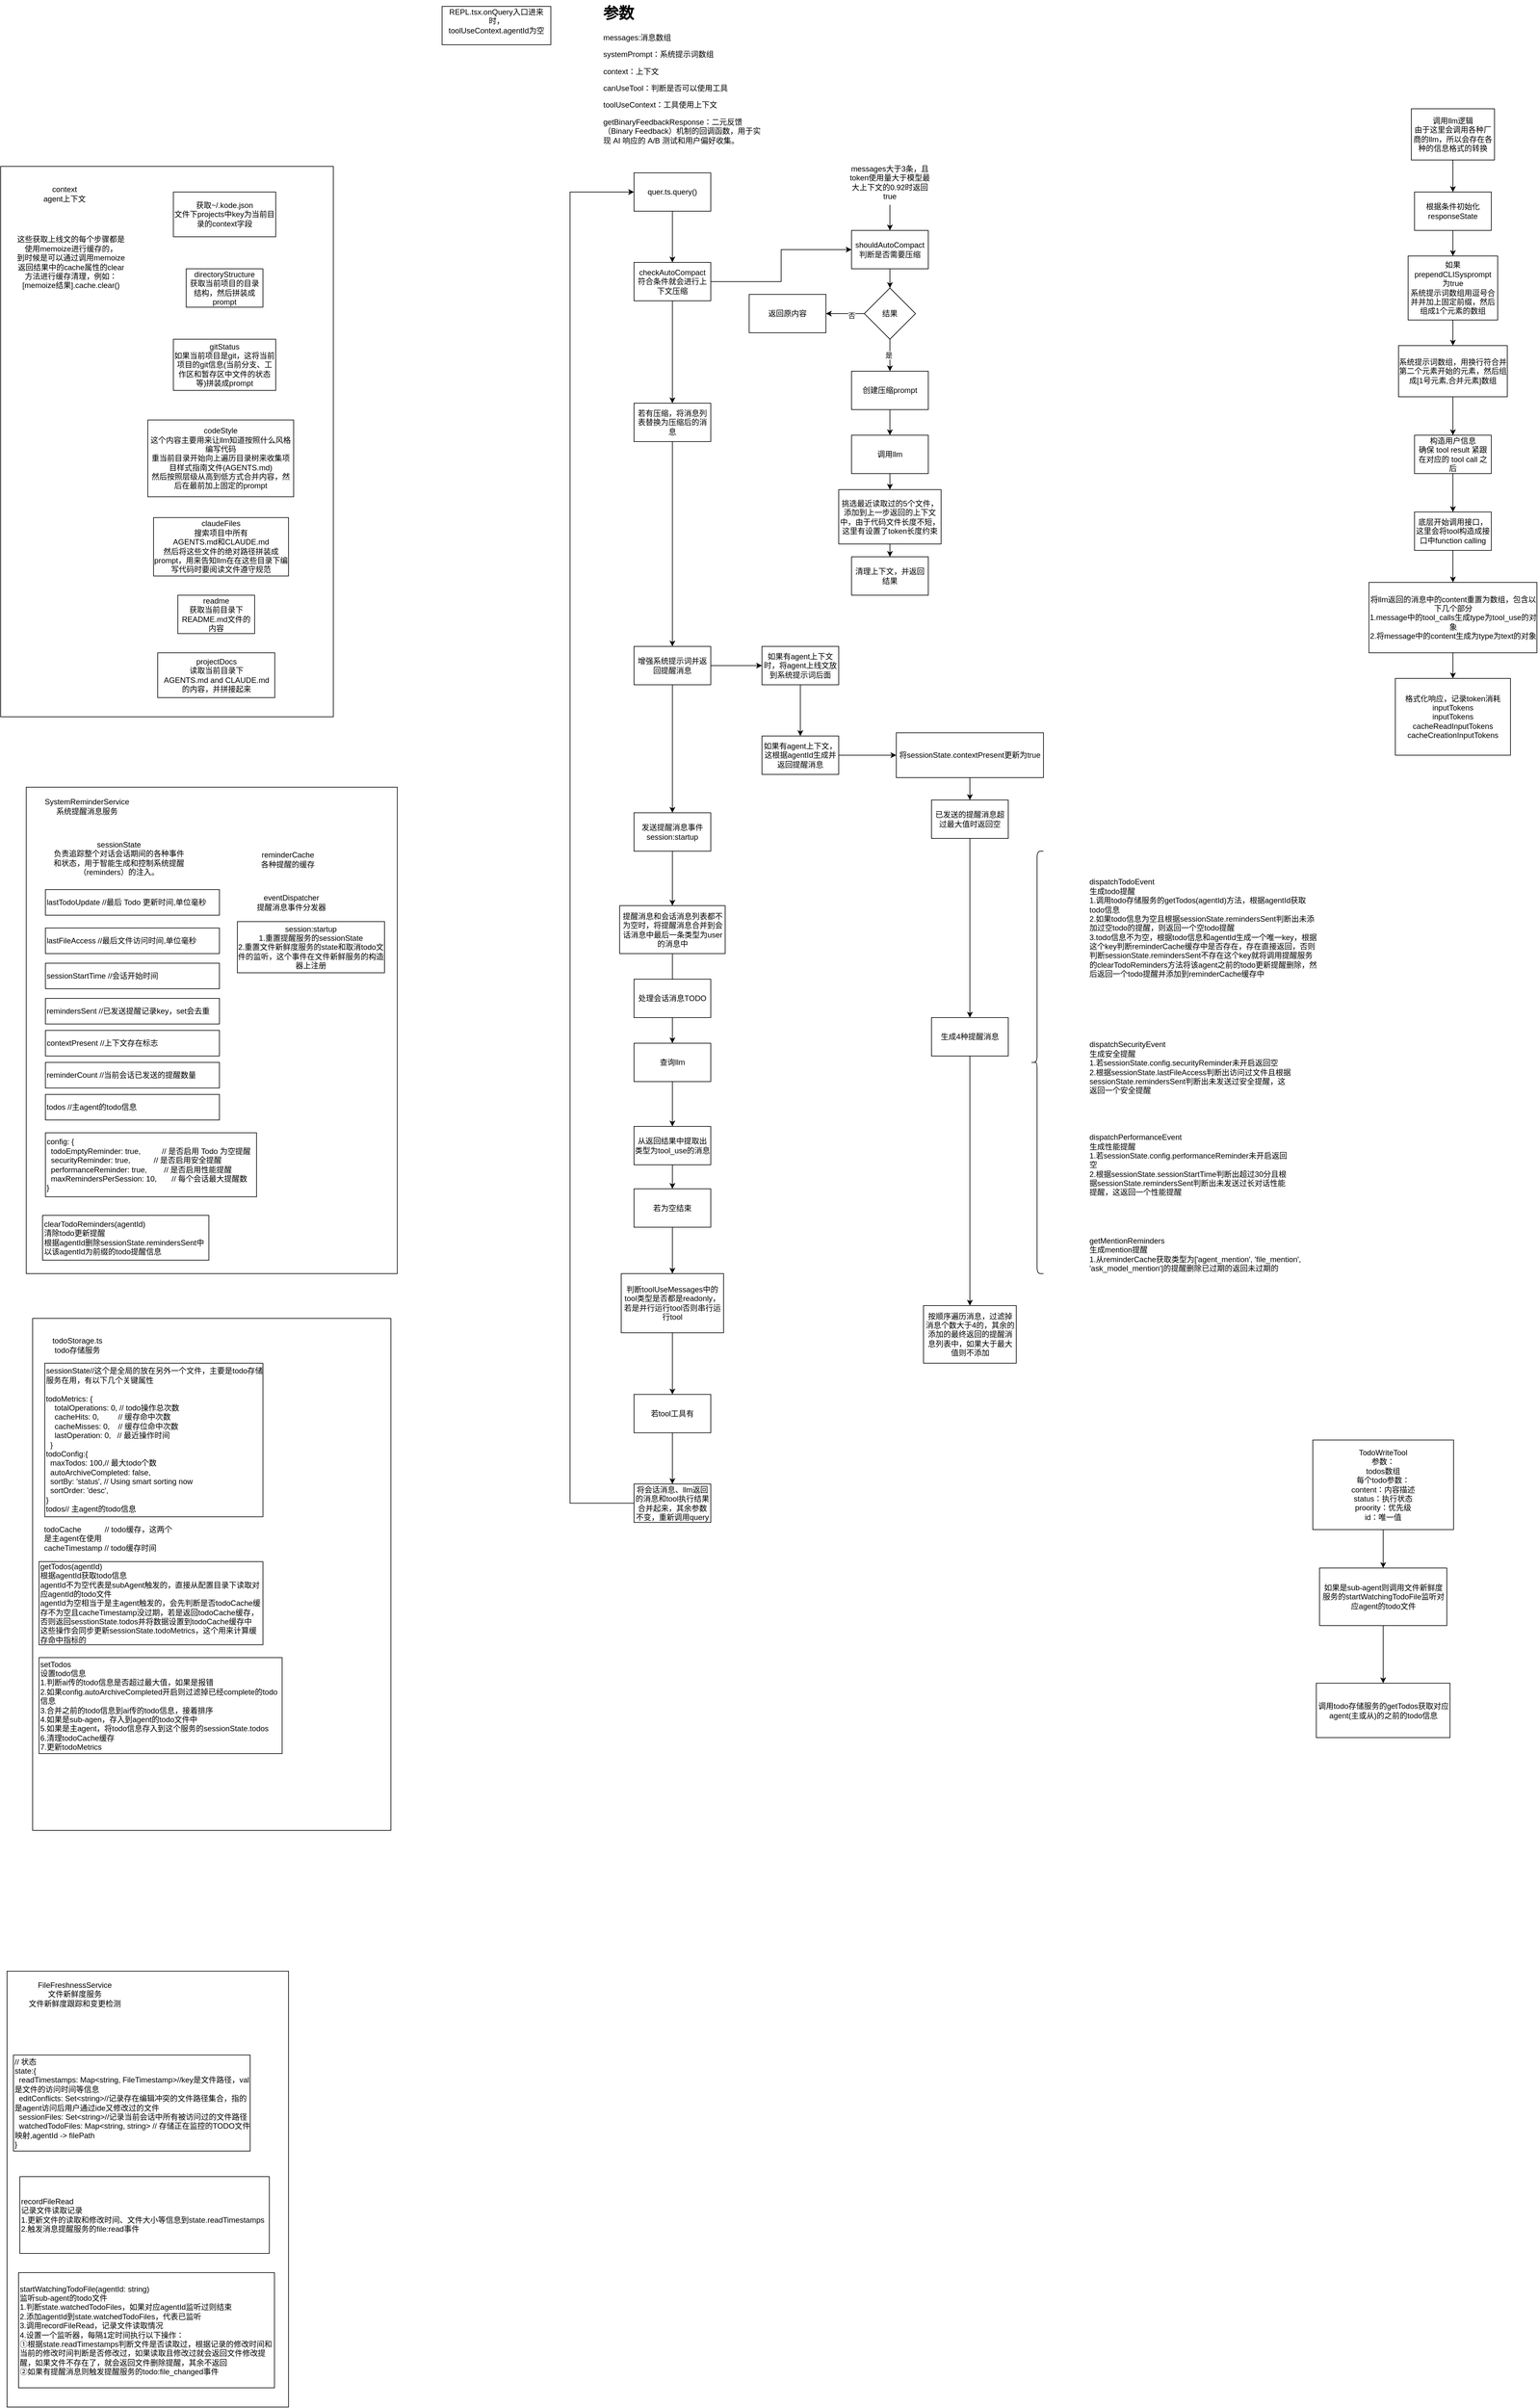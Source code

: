 <mxfile version="28.2.5">
  <diagram name="第 1 页" id="Q0NscItecU1U9k1imM_O">
    <mxGraphModel dx="2053" dy="1830" grid="1" gridSize="10" guides="1" tooltips="1" connect="1" arrows="1" fold="1" page="1" pageScale="1" pageWidth="827" pageHeight="1169" math="0" shadow="0">
      <root>
        <mxCell id="0" />
        <mxCell id="1" parent="0" />
        <mxCell id="Ng6PZ43AAAkMnln1ni1C-49" value="" style="rounded=0;whiteSpace=wrap;html=1;" vertex="1" parent="1">
          <mxGeometry x="-800" y="2900" width="440" height="681" as="geometry" />
        </mxCell>
        <mxCell id="P5QHbWgMxLtJwnUJuL_Y-58" value="" style="rounded=0;whiteSpace=wrap;html=1;" parent="1" vertex="1">
          <mxGeometry x="-770" y="1050" width="580" height="760" as="geometry" />
        </mxCell>
        <mxCell id="P5QHbWgMxLtJwnUJuL_Y-53" value="" style="rounded=0;whiteSpace=wrap;html=1;" parent="1" vertex="1">
          <mxGeometry x="-810" y="80" width="520" height="860" as="geometry" />
        </mxCell>
        <mxCell id="P5QHbWgMxLtJwnUJuL_Y-4" value="" style="edgeStyle=orthogonalEdgeStyle;rounded=0;orthogonalLoop=1;jettySize=auto;html=1;" parent="1" source="P5QHbWgMxLtJwnUJuL_Y-1" target="P5QHbWgMxLtJwnUJuL_Y-3" edge="1">
          <mxGeometry relative="1" as="geometry" />
        </mxCell>
        <mxCell id="P5QHbWgMxLtJwnUJuL_Y-1" value="quer.ts.query()" style="rounded=0;whiteSpace=wrap;html=1;" parent="1" vertex="1">
          <mxGeometry x="180" y="90" width="120" height="60" as="geometry" />
        </mxCell>
        <mxCell id="P5QHbWgMxLtJwnUJuL_Y-6" value="" style="edgeStyle=orthogonalEdgeStyle;rounded=0;orthogonalLoop=1;jettySize=auto;html=1;entryX=0;entryY=0.5;entryDx=0;entryDy=0;" parent="1" source="P5QHbWgMxLtJwnUJuL_Y-3" target="P5QHbWgMxLtJwnUJuL_Y-5" edge="1">
          <mxGeometry relative="1" as="geometry" />
        </mxCell>
        <mxCell id="P5QHbWgMxLtJwnUJuL_Y-24" value="" style="edgeStyle=orthogonalEdgeStyle;rounded=0;orthogonalLoop=1;jettySize=auto;html=1;" parent="1" source="P5QHbWgMxLtJwnUJuL_Y-3" target="P5QHbWgMxLtJwnUJuL_Y-23" edge="1">
          <mxGeometry relative="1" as="geometry" />
        </mxCell>
        <mxCell id="P5QHbWgMxLtJwnUJuL_Y-3" value="checkAutoCompact&lt;div&gt;符合条件就会进行上下文压缩&lt;/div&gt;" style="rounded=0;whiteSpace=wrap;html=1;" parent="1" vertex="1">
          <mxGeometry x="180" y="230" width="120" height="60" as="geometry" />
        </mxCell>
        <mxCell id="P5QHbWgMxLtJwnUJuL_Y-9" value="" style="edgeStyle=orthogonalEdgeStyle;rounded=0;orthogonalLoop=1;jettySize=auto;html=1;" parent="1" source="P5QHbWgMxLtJwnUJuL_Y-5" target="P5QHbWgMxLtJwnUJuL_Y-8" edge="1">
          <mxGeometry relative="1" as="geometry" />
        </mxCell>
        <mxCell id="P5QHbWgMxLtJwnUJuL_Y-5" value="shouldAutoCompact&lt;div&gt;判断是否需要压缩&lt;/div&gt;" style="whiteSpace=wrap;html=1;rounded=0;" parent="1" vertex="1">
          <mxGeometry x="520" y="180" width="120" height="60" as="geometry" />
        </mxCell>
        <mxCell id="P5QHbWgMxLtJwnUJuL_Y-11" value="" style="edgeStyle=orthogonalEdgeStyle;rounded=0;orthogonalLoop=1;jettySize=auto;html=1;" parent="1" source="P5QHbWgMxLtJwnUJuL_Y-8" target="P5QHbWgMxLtJwnUJuL_Y-10" edge="1">
          <mxGeometry relative="1" as="geometry" />
        </mxCell>
        <mxCell id="P5QHbWgMxLtJwnUJuL_Y-13" value="是" style="edgeLabel;html=1;align=center;verticalAlign=middle;resizable=0;points=[];" parent="P5QHbWgMxLtJwnUJuL_Y-11" vertex="1" connectable="0">
          <mxGeometry x="0.009" y="-2" relative="1" as="geometry">
            <mxPoint as="offset" />
          </mxGeometry>
        </mxCell>
        <mxCell id="P5QHbWgMxLtJwnUJuL_Y-15" value="" style="edgeStyle=orthogonalEdgeStyle;rounded=0;orthogonalLoop=1;jettySize=auto;html=1;" parent="1" source="P5QHbWgMxLtJwnUJuL_Y-8" edge="1">
          <mxGeometry relative="1" as="geometry">
            <mxPoint x="480" y="310" as="targetPoint" />
          </mxGeometry>
        </mxCell>
        <mxCell id="P5QHbWgMxLtJwnUJuL_Y-16" value="否" style="edgeLabel;html=1;align=center;verticalAlign=middle;resizable=0;points=[];" parent="P5QHbWgMxLtJwnUJuL_Y-15" vertex="1" connectable="0">
          <mxGeometry x="-0.347" y="3" relative="1" as="geometry">
            <mxPoint as="offset" />
          </mxGeometry>
        </mxCell>
        <mxCell id="P5QHbWgMxLtJwnUJuL_Y-8" value="结果" style="rhombus;whiteSpace=wrap;html=1;rounded=0;" parent="1" vertex="1">
          <mxGeometry x="540" y="270" width="80" height="80" as="geometry" />
        </mxCell>
        <mxCell id="P5QHbWgMxLtJwnUJuL_Y-26" value="" style="edgeStyle=orthogonalEdgeStyle;rounded=0;orthogonalLoop=1;jettySize=auto;html=1;" parent="1" source="P5QHbWgMxLtJwnUJuL_Y-10" target="P5QHbWgMxLtJwnUJuL_Y-25" edge="1">
          <mxGeometry relative="1" as="geometry" />
        </mxCell>
        <mxCell id="P5QHbWgMxLtJwnUJuL_Y-10" value="创建压缩prompt" style="whiteSpace=wrap;html=1;rounded=0;" parent="1" vertex="1">
          <mxGeometry x="520" y="400" width="120" height="60" as="geometry" />
        </mxCell>
        <mxCell id="P5QHbWgMxLtJwnUJuL_Y-19" value="返回原内容" style="rounded=0;whiteSpace=wrap;html=1;" parent="1" vertex="1">
          <mxGeometry x="360" y="280" width="120" height="60" as="geometry" />
        </mxCell>
        <mxCell id="P5QHbWgMxLtJwnUJuL_Y-22" style="edgeStyle=orthogonalEdgeStyle;rounded=0;orthogonalLoop=1;jettySize=auto;html=1;exitX=0.5;exitY=1;exitDx=0;exitDy=0;entryX=0.5;entryY=0;entryDx=0;entryDy=0;" parent="1" source="P5QHbWgMxLtJwnUJuL_Y-21" target="P5QHbWgMxLtJwnUJuL_Y-5" edge="1">
          <mxGeometry relative="1" as="geometry" />
        </mxCell>
        <mxCell id="P5QHbWgMxLtJwnUJuL_Y-21" value="messages大于3条，且token使用量大于模型最大上下文的0.92时返回true" style="text;html=1;align=center;verticalAlign=middle;whiteSpace=wrap;rounded=0;" parent="1" vertex="1">
          <mxGeometry x="515" y="70" width="130" height="70" as="geometry" />
        </mxCell>
        <mxCell id="Ng6PZ43AAAkMnln1ni1C-2" value="" style="edgeStyle=orthogonalEdgeStyle;rounded=0;orthogonalLoop=1;jettySize=auto;html=1;" edge="1" parent="1" source="P5QHbWgMxLtJwnUJuL_Y-23" target="Ng6PZ43AAAkMnln1ni1C-1">
          <mxGeometry relative="1" as="geometry" />
        </mxCell>
        <mxCell id="P5QHbWgMxLtJwnUJuL_Y-23" value="若有压缩，将消息列表替换为压缩后的消息" style="whiteSpace=wrap;html=1;rounded=0;" parent="1" vertex="1">
          <mxGeometry x="180" y="450" width="120" height="60" as="geometry" />
        </mxCell>
        <mxCell id="P5QHbWgMxLtJwnUJuL_Y-41" value="" style="edgeStyle=orthogonalEdgeStyle;rounded=0;orthogonalLoop=1;jettySize=auto;html=1;" parent="1" source="P5QHbWgMxLtJwnUJuL_Y-25" target="P5QHbWgMxLtJwnUJuL_Y-40" edge="1">
          <mxGeometry relative="1" as="geometry" />
        </mxCell>
        <mxCell id="P5QHbWgMxLtJwnUJuL_Y-25" value="调用llm" style="whiteSpace=wrap;html=1;rounded=0;" parent="1" vertex="1">
          <mxGeometry x="520" y="500" width="120" height="60" as="geometry" />
        </mxCell>
        <mxCell id="P5QHbWgMxLtJwnUJuL_Y-29" value="" style="edgeStyle=orthogonalEdgeStyle;rounded=0;orthogonalLoop=1;jettySize=auto;html=1;" parent="1" source="P5QHbWgMxLtJwnUJuL_Y-27" target="P5QHbWgMxLtJwnUJuL_Y-28" edge="1">
          <mxGeometry relative="1" as="geometry" />
        </mxCell>
        <mxCell id="P5QHbWgMxLtJwnUJuL_Y-27" value="调用llm逻辑&lt;div&gt;由于这里会调用各种厂商的llm，所以会存在各种的信息格式的转换&lt;/div&gt;" style="rounded=0;whiteSpace=wrap;html=1;" parent="1" vertex="1">
          <mxGeometry x="1395" y="-10" width="130" height="80" as="geometry" />
        </mxCell>
        <mxCell id="P5QHbWgMxLtJwnUJuL_Y-31" value="" style="edgeStyle=orthogonalEdgeStyle;rounded=0;orthogonalLoop=1;jettySize=auto;html=1;" parent="1" source="P5QHbWgMxLtJwnUJuL_Y-28" target="P5QHbWgMxLtJwnUJuL_Y-30" edge="1">
          <mxGeometry relative="1" as="geometry" />
        </mxCell>
        <mxCell id="P5QHbWgMxLtJwnUJuL_Y-28" value="根据条件初始化&lt;div&gt;responseState&lt;/div&gt;" style="whiteSpace=wrap;html=1;rounded=0;" parent="1" vertex="1">
          <mxGeometry x="1400" y="120" width="120" height="60" as="geometry" />
        </mxCell>
        <mxCell id="P5QHbWgMxLtJwnUJuL_Y-33" value="" style="edgeStyle=orthogonalEdgeStyle;rounded=0;orthogonalLoop=1;jettySize=auto;html=1;" parent="1" source="P5QHbWgMxLtJwnUJuL_Y-30" target="P5QHbWgMxLtJwnUJuL_Y-32" edge="1">
          <mxGeometry relative="1" as="geometry" />
        </mxCell>
        <mxCell id="P5QHbWgMxLtJwnUJuL_Y-30" value="如果prependCLISysprompt&lt;div&gt;为true&lt;/div&gt;&lt;div&gt;系统提示词数组用逗号合并并加上固定前缀，然后组成1个元素的数组&lt;/div&gt;" style="whiteSpace=wrap;html=1;rounded=0;" parent="1" vertex="1">
          <mxGeometry x="1390" y="220" width="140" height="100" as="geometry" />
        </mxCell>
        <mxCell id="P5QHbWgMxLtJwnUJuL_Y-35" value="" style="edgeStyle=orthogonalEdgeStyle;rounded=0;orthogonalLoop=1;jettySize=auto;html=1;" parent="1" source="P5QHbWgMxLtJwnUJuL_Y-32" target="P5QHbWgMxLtJwnUJuL_Y-34" edge="1">
          <mxGeometry relative="1" as="geometry" />
        </mxCell>
        <mxCell id="P5QHbWgMxLtJwnUJuL_Y-32" value="系统提示词数组，用换行符合并第二个元素开始的元素，然后组成[1号元素,合并元素]数组" style="whiteSpace=wrap;html=1;rounded=0;" parent="1" vertex="1">
          <mxGeometry x="1375" y="360" width="170" height="80" as="geometry" />
        </mxCell>
        <mxCell id="P5QHbWgMxLtJwnUJuL_Y-37" value="" style="edgeStyle=orthogonalEdgeStyle;rounded=0;orthogonalLoop=1;jettySize=auto;html=1;" parent="1" source="P5QHbWgMxLtJwnUJuL_Y-34" target="P5QHbWgMxLtJwnUJuL_Y-36" edge="1">
          <mxGeometry relative="1" as="geometry" />
        </mxCell>
        <mxCell id="P5QHbWgMxLtJwnUJuL_Y-34" value="构造用户信息&lt;div&gt;确保 tool result 紧跟在对应的 tool call 之后&lt;/div&gt;" style="whiteSpace=wrap;html=1;rounded=0;" parent="1" vertex="1">
          <mxGeometry x="1400" y="500" width="120" height="60" as="geometry" />
        </mxCell>
        <mxCell id="P5QHbWgMxLtJwnUJuL_Y-39" value="" style="edgeStyle=orthogonalEdgeStyle;rounded=0;orthogonalLoop=1;jettySize=auto;html=1;" parent="1" source="Ng6PZ43AAAkMnln1ni1C-44" target="P5QHbWgMxLtJwnUJuL_Y-38" edge="1">
          <mxGeometry relative="1" as="geometry" />
        </mxCell>
        <mxCell id="P5QHbWgMxLtJwnUJuL_Y-36" value="底层开始调用接口，这里会将tool构造成接口中function calling" style="whiteSpace=wrap;html=1;rounded=0;" parent="1" vertex="1">
          <mxGeometry x="1400" y="620" width="120" height="60" as="geometry" />
        </mxCell>
        <mxCell id="P5QHbWgMxLtJwnUJuL_Y-38" value="格式化响应，记录token消耗&lt;div&gt;inputTokens&lt;/div&gt;&lt;div&gt;inputTokens&lt;/div&gt;&lt;div&gt;cacheReadInputTokens&lt;/div&gt;&lt;div&gt;cacheCreationInputTokens&lt;/div&gt;" style="whiteSpace=wrap;html=1;rounded=0;" parent="1" vertex="1">
          <mxGeometry x="1370" y="880" width="180" height="120" as="geometry" />
        </mxCell>
        <mxCell id="P5QHbWgMxLtJwnUJuL_Y-43" value="" style="edgeStyle=orthogonalEdgeStyle;rounded=0;orthogonalLoop=1;jettySize=auto;html=1;" parent="1" source="P5QHbWgMxLtJwnUJuL_Y-40" target="P5QHbWgMxLtJwnUJuL_Y-42" edge="1">
          <mxGeometry relative="1" as="geometry" />
        </mxCell>
        <mxCell id="P5QHbWgMxLtJwnUJuL_Y-40" value="挑选最近读取过的5个文件，添加到上一步返回的上下文中，由于代码文件长度不短，这里有设置了token长度约束" style="whiteSpace=wrap;html=1;rounded=0;" parent="1" vertex="1">
          <mxGeometry x="500" y="585" width="160" height="85" as="geometry" />
        </mxCell>
        <mxCell id="P5QHbWgMxLtJwnUJuL_Y-42" value="清理上下文，并返回结果" style="whiteSpace=wrap;html=1;rounded=0;" parent="1" vertex="1">
          <mxGeometry x="520" y="690" width="120" height="60" as="geometry" />
        </mxCell>
        <mxCell id="P5QHbWgMxLtJwnUJuL_Y-45" value="codeStyle&lt;br&gt;&lt;div&gt;这个内容主要用来让llm知道按照什么风格编写代码&lt;br&gt;&lt;div&gt;重当前目录开始向上遍历目录树来收集项目样式指南文件(AGENTS.md)&lt;/div&gt;&lt;div&gt;然后按照层级从高到低方式合并内容，然后在最前加上固定的prompt&lt;/div&gt;&lt;/div&gt;" style="rounded=0;whiteSpace=wrap;html=1;" parent="1" vertex="1">
          <mxGeometry x="-580" y="476.25" width="228" height="120" as="geometry" />
        </mxCell>
        <mxCell id="P5QHbWgMxLtJwnUJuL_Y-46" value="获取~/.kode.json&lt;div&gt;文件下projects中key为当前目录的context字段&lt;/div&gt;" style="rounded=0;whiteSpace=wrap;html=1;" parent="1" vertex="1">
          <mxGeometry x="-540" y="120" width="160" height="70" as="geometry" />
        </mxCell>
        <mxCell id="P5QHbWgMxLtJwnUJuL_Y-47" value="&lt;div&gt;directoryStructure&lt;/div&gt;获取当前项目的目录结构，然后拼装成prompt" style="rounded=0;whiteSpace=wrap;html=1;" parent="1" vertex="1">
          <mxGeometry x="-520" y="240" width="120" height="60" as="geometry" />
        </mxCell>
        <mxCell id="P5QHbWgMxLtJwnUJuL_Y-48" value="这些获取上线文的每个步骤都是使用memoize进行缓存的，&lt;div&gt;到时候是可以通过调用memoize返回结果中的cache属性的clear方法进行缓存清理，例如：&lt;/div&gt;&lt;div&gt;[memoize结果].cache.clear()&lt;/div&gt;" style="text;html=1;align=center;verticalAlign=middle;whiteSpace=wrap;rounded=0;" parent="1" vertex="1">
          <mxGeometry x="-790" y="180" width="180" height="100" as="geometry" />
        </mxCell>
        <mxCell id="P5QHbWgMxLtJwnUJuL_Y-49" value="&lt;div&gt;claudeFiles&lt;/div&gt;搜索项目中所有&lt;div&gt;AGENTS.md和CLAUDE.md&lt;/div&gt;&lt;div&gt;然后将这些文件的绝对路径拼装成prompt，用来告知llm在在这些目录下编写代码时要阅读文件遵守规范&lt;/div&gt;" style="rounded=0;whiteSpace=wrap;html=1;" parent="1" vertex="1">
          <mxGeometry x="-571" y="628.75" width="211" height="91.25" as="geometry" />
        </mxCell>
        <mxCell id="P5QHbWgMxLtJwnUJuL_Y-50" value="&lt;div&gt;gitStatus&lt;/div&gt;如果当前项目是git，这将当前项目的git信息(当前分支、工作区和暂存区中文件的状态等)拼装成prompt" style="rounded=0;whiteSpace=wrap;html=1;" parent="1" vertex="1">
          <mxGeometry x="-540" y="350" width="160" height="80" as="geometry" />
        </mxCell>
        <mxCell id="P5QHbWgMxLtJwnUJuL_Y-51" value="&lt;div&gt;readme&lt;/div&gt;获取当前目录下README.md文件的内容" style="rounded=0;whiteSpace=wrap;html=1;" parent="1" vertex="1">
          <mxGeometry x="-533" y="750" width="120" height="60" as="geometry" />
        </mxCell>
        <mxCell id="P5QHbWgMxLtJwnUJuL_Y-52" value="projectDocs&lt;div&gt;读取当前目录下&lt;/div&gt;&lt;div&gt;AGENTS.md and CLAUDE.md&lt;/div&gt;&lt;div&gt;的内容，并拼接起来&lt;/div&gt;" style="rounded=0;whiteSpace=wrap;html=1;" parent="1" vertex="1">
          <mxGeometry x="-564.5" y="840" width="183" height="70" as="geometry" />
        </mxCell>
        <mxCell id="P5QHbWgMxLtJwnUJuL_Y-54" value="context&lt;div&gt;agent上下文&lt;/div&gt;" style="text;html=1;align=center;verticalAlign=middle;whiteSpace=wrap;rounded=0;" parent="1" vertex="1">
          <mxGeometry x="-760" y="105" width="100" height="35" as="geometry" />
        </mxCell>
        <mxCell id="P5QHbWgMxLtJwnUJuL_Y-56" value="&lt;h1 style=&quot;margin-top: 0px;&quot;&gt;参数&lt;/h1&gt;&lt;p&gt;messages:消息数组&lt;/p&gt;&lt;p&gt;systemPrompt：系统提示词数组&lt;/p&gt;&lt;p&gt;context：上下文&lt;/p&gt;&lt;p&gt;canUseTool：判断是否可以使用工具&lt;/p&gt;&lt;p&gt;toolUseContext：工具使用上下文&lt;/p&gt;&lt;p&gt;getBinaryFeedbackResponse：二元反馈（Binary Feedback）机制的回调函数，用于实现 AI 响应的 A/B 测试和用户偏好收集。&lt;/p&gt;" style="text;html=1;whiteSpace=wrap;overflow=hidden;rounded=0;" parent="1" vertex="1">
          <mxGeometry x="130" y="-180" width="250" height="250" as="geometry" />
        </mxCell>
        <mxCell id="P5QHbWgMxLtJwnUJuL_Y-57" value="REPL.tsx.onQuery入口进来时，&lt;div&gt;&lt;span style=&quot;text-align: left;&quot;&gt;toolUseContext.&lt;/span&gt;agentId为空&lt;/div&gt;&lt;div&gt;&lt;br&gt;&lt;/div&gt;" style="rounded=0;whiteSpace=wrap;html=1;" parent="1" vertex="1">
          <mxGeometry x="-120" y="-170" width="170" height="60" as="geometry" />
        </mxCell>
        <mxCell id="P5QHbWgMxLtJwnUJuL_Y-59" value="SystemReminderService&lt;div&gt;系统提醒消息服务&lt;/div&gt;" style="text;html=1;align=center;verticalAlign=middle;whiteSpace=wrap;rounded=0;" parent="1" vertex="1">
          <mxGeometry x="-750" y="1070" width="150" height="20" as="geometry" />
        </mxCell>
        <mxCell id="P5QHbWgMxLtJwnUJuL_Y-60" value="&lt;div&gt;sessionState&lt;/div&gt;负责追踪整个对话会话期间的各种事件和状态，用于智能生成和控制系统提醒（reminders）的注入。" style="text;html=1;align=center;verticalAlign=middle;whiteSpace=wrap;rounded=0;" parent="1" vertex="1">
          <mxGeometry x="-730" y="1130" width="210" height="61" as="geometry" />
        </mxCell>
        <mxCell id="P5QHbWgMxLtJwnUJuL_Y-62" value="lastTodoUpdate //最后 Todo 更新时间,单位毫秒" style="rounded=0;whiteSpace=wrap;html=1;align=left;" parent="1" vertex="1">
          <mxGeometry x="-740" y="1210" width="272" height="40" as="geometry" />
        </mxCell>
        <mxCell id="P5QHbWgMxLtJwnUJuL_Y-63" value="lastFileAccess //最后文件访问时间,单位毫秒" style="rounded=0;whiteSpace=wrap;html=1;align=left;" parent="1" vertex="1">
          <mxGeometry x="-740" y="1270" width="272" height="40" as="geometry" />
        </mxCell>
        <mxCell id="P5QHbWgMxLtJwnUJuL_Y-64" value="sessionStartTime //会话开始时间" style="rounded=0;whiteSpace=wrap;html=1;align=left;" parent="1" vertex="1">
          <mxGeometry x="-740" y="1325" width="272" height="40" as="geometry" />
        </mxCell>
        <mxCell id="P5QHbWgMxLtJwnUJuL_Y-65" value="remindersSent //已发送提醒记录key，set会去重" style="rounded=0;whiteSpace=wrap;html=1;align=left;" parent="1" vertex="1">
          <mxGeometry x="-740" y="1380" width="272" height="40" as="geometry" />
        </mxCell>
        <mxCell id="P5QHbWgMxLtJwnUJuL_Y-66" value="contextPresent //上下文存在标志" style="rounded=0;whiteSpace=wrap;html=1;align=left;" parent="1" vertex="1">
          <mxGeometry x="-740" y="1430" width="272" height="40" as="geometry" />
        </mxCell>
        <mxCell id="P5QHbWgMxLtJwnUJuL_Y-67" value="reminderCount //当前会话已发送的提醒数量" style="rounded=0;whiteSpace=wrap;html=1;align=left;" parent="1" vertex="1">
          <mxGeometry x="-740" y="1480" width="272" height="40" as="geometry" />
        </mxCell>
        <mxCell id="Ng6PZ43AAAkMnln1ni1C-4" value="" style="edgeStyle=orthogonalEdgeStyle;rounded=0;orthogonalLoop=1;jettySize=auto;html=1;" edge="1" parent="1" source="Ng6PZ43AAAkMnln1ni1C-1" target="Ng6PZ43AAAkMnln1ni1C-3">
          <mxGeometry relative="1" as="geometry" />
        </mxCell>
        <mxCell id="Ng6PZ43AAAkMnln1ni1C-25" value="" style="edgeStyle=orthogonalEdgeStyle;rounded=0;orthogonalLoop=1;jettySize=auto;html=1;" edge="1" parent="1" source="Ng6PZ43AAAkMnln1ni1C-1" target="Ng6PZ43AAAkMnln1ni1C-24">
          <mxGeometry relative="1" as="geometry" />
        </mxCell>
        <mxCell id="Ng6PZ43AAAkMnln1ni1C-1" value="增强系统提示词并返回提醒消息" style="whiteSpace=wrap;html=1;rounded=0;" vertex="1" parent="1">
          <mxGeometry x="180" y="830" width="120" height="60" as="geometry" />
        </mxCell>
        <mxCell id="Ng6PZ43AAAkMnln1ni1C-6" value="" style="edgeStyle=orthogonalEdgeStyle;rounded=0;orthogonalLoop=1;jettySize=auto;html=1;" edge="1" parent="1" source="Ng6PZ43AAAkMnln1ni1C-3" target="Ng6PZ43AAAkMnln1ni1C-5">
          <mxGeometry relative="1" as="geometry" />
        </mxCell>
        <mxCell id="Ng6PZ43AAAkMnln1ni1C-3" value="如果有agent上下文时，将agent上线文放到系统提示词后面" style="whiteSpace=wrap;html=1;rounded=0;" vertex="1" parent="1">
          <mxGeometry x="380" y="830" width="120" height="60" as="geometry" />
        </mxCell>
        <mxCell id="Ng6PZ43AAAkMnln1ni1C-8" value="" style="edgeStyle=orthogonalEdgeStyle;rounded=0;orthogonalLoop=1;jettySize=auto;html=1;" edge="1" parent="1" source="Ng6PZ43AAAkMnln1ni1C-5" target="Ng6PZ43AAAkMnln1ni1C-7">
          <mxGeometry relative="1" as="geometry" />
        </mxCell>
        <mxCell id="Ng6PZ43AAAkMnln1ni1C-5" value="如果有agent上下文，这根据agentId生成并返回提醒消息" style="whiteSpace=wrap;html=1;rounded=0;" vertex="1" parent="1">
          <mxGeometry x="380" y="970" width="120" height="60" as="geometry" />
        </mxCell>
        <mxCell id="Ng6PZ43AAAkMnln1ni1C-10" value="" style="edgeStyle=orthogonalEdgeStyle;rounded=0;orthogonalLoop=1;jettySize=auto;html=1;" edge="1" parent="1" source="Ng6PZ43AAAkMnln1ni1C-7" target="Ng6PZ43AAAkMnln1ni1C-9">
          <mxGeometry relative="1" as="geometry" />
        </mxCell>
        <mxCell id="Ng6PZ43AAAkMnln1ni1C-7" value="将sessionState.contextPresent更新为true" style="whiteSpace=wrap;html=1;rounded=0;" vertex="1" parent="1">
          <mxGeometry x="590" y="965" width="230" height="70" as="geometry" />
        </mxCell>
        <mxCell id="Ng6PZ43AAAkMnln1ni1C-12" value="" style="edgeStyle=orthogonalEdgeStyle;rounded=0;orthogonalLoop=1;jettySize=auto;html=1;" edge="1" parent="1" source="Ng6PZ43AAAkMnln1ni1C-9" target="Ng6PZ43AAAkMnln1ni1C-11">
          <mxGeometry relative="1" as="geometry" />
        </mxCell>
        <mxCell id="Ng6PZ43AAAkMnln1ni1C-9" value="已发送的提醒消息超过最大值时返回空" style="whiteSpace=wrap;html=1;rounded=0;" vertex="1" parent="1">
          <mxGeometry x="645" y="1070" width="120" height="60" as="geometry" />
        </mxCell>
        <mxCell id="Ng6PZ43AAAkMnln1ni1C-14" value="" style="edgeStyle=orthogonalEdgeStyle;rounded=0;orthogonalLoop=1;jettySize=auto;html=1;" edge="1" parent="1" source="Ng6PZ43AAAkMnln1ni1C-11" target="Ng6PZ43AAAkMnln1ni1C-13">
          <mxGeometry relative="1" as="geometry" />
        </mxCell>
        <mxCell id="Ng6PZ43AAAkMnln1ni1C-11" value="生成4种提醒消息" style="whiteSpace=wrap;html=1;rounded=0;" vertex="1" parent="1">
          <mxGeometry x="645" y="1410" width="120" height="60" as="geometry" />
        </mxCell>
        <mxCell id="Ng6PZ43AAAkMnln1ni1C-13" value="按顺序遍历消息，过滤掉消息个数大于4的，其余的添加的最终返回的提醒消息列表中，如果大于最大值则不添加" style="whiteSpace=wrap;html=1;rounded=0;" vertex="1" parent="1">
          <mxGeometry x="632.5" y="1860" width="145" height="90" as="geometry" />
        </mxCell>
        <mxCell id="Ng6PZ43AAAkMnln1ni1C-16" value="dispatchTodoEvent&lt;div&gt;生成todo提醒&lt;/div&gt;&lt;div&gt;1.调用todo存储服务的getTodos(agentId)方法，根据agentId获取todo信息&lt;/div&gt;&lt;div&gt;2.如果todo信息为空且根据sessionState.remindersSent判断出未添加过空todo的提醒，则返回一个空todo提醒&lt;/div&gt;&lt;div&gt;3.todo信息不为空，根据todo信息和agentId生成一个唯一key，根据这个key判断reminderCache缓存中是否存在，存在直接返回，否则判断sessionState.remindersSent不存在这个key就将调用提醒服务的clearTodoReminders方法将该agent之前的todo更新提醒删除，然后返回一个todo提醒并添加到reminderCache缓存中&lt;/div&gt;" style="text;html=1;align=left;verticalAlign=middle;whiteSpace=wrap;rounded=0;" vertex="1" parent="1">
          <mxGeometry x="890" y="1140" width="360" height="260" as="geometry" />
        </mxCell>
        <mxCell id="Ng6PZ43AAAkMnln1ni1C-17" value="todos //主agent的todo信息" style="rounded=0;whiteSpace=wrap;html=1;align=left;" vertex="1" parent="1">
          <mxGeometry x="-740" y="1530" width="272" height="40" as="geometry" />
        </mxCell>
        <mxCell id="Ng6PZ43AAAkMnln1ni1C-19" value="reminderCache&lt;div&gt;各种提醒的缓存&lt;/div&gt;" style="text;html=1;align=center;verticalAlign=middle;whiteSpace=wrap;rounded=0;" vertex="1" parent="1">
          <mxGeometry x="-412" y="1146" width="102" height="34" as="geometry" />
        </mxCell>
        <mxCell id="Ng6PZ43AAAkMnln1ni1C-20" value="dispatchSecurityEvent&lt;div&gt;生成安全提醒&lt;/div&gt;&lt;div&gt;1.若sessionState.config.securityReminder未开启返回空&lt;/div&gt;&lt;div&gt;2.根据sessionState.lastFileAccess判断出访问过文件且根据sessionState.remindersSent判断出未发送过安全提醒，这返回一个安全提醒&lt;/div&gt;" style="text;html=1;align=left;verticalAlign=middle;whiteSpace=wrap;rounded=0;" vertex="1" parent="1">
          <mxGeometry x="890" y="1435" width="320" height="105" as="geometry" />
        </mxCell>
        <mxCell id="Ng6PZ43AAAkMnln1ni1C-21" value="dispatchPerformanceEvent&lt;div&gt;生成性能提醒&lt;/div&gt;&lt;div&gt;1.若sessionState.config.performanceReminder未开启返回空&lt;/div&gt;&lt;div&gt;2.根据sessionState.sessionStartTime判断出超过30分且根据sessionState.remindersSent判断出未发送过长对话性能提醒，这返回一个性能提醒&lt;/div&gt;" style="text;html=1;align=left;verticalAlign=middle;whiteSpace=wrap;rounded=0;" vertex="1" parent="1">
          <mxGeometry x="890" y="1580" width="320" height="120" as="geometry" />
        </mxCell>
        <mxCell id="Ng6PZ43AAAkMnln1ni1C-22" value="getMentionReminders&lt;div&gt;生成mention提醒&lt;/div&gt;&lt;div&gt;1.从reminderCache获取类型为[&#39;agent_mention&#39;, &#39;file_mention&#39;, &#39;ask_model_mention&#39;]的提醒删除已过期的返回未过期的&lt;/div&gt;" style="text;html=1;align=left;verticalAlign=middle;whiteSpace=wrap;rounded=0;" vertex="1" parent="1">
          <mxGeometry x="890" y="1739" width="350" height="81" as="geometry" />
        </mxCell>
        <mxCell id="Ng6PZ43AAAkMnln1ni1C-23" value="" style="shape=curlyBracket;whiteSpace=wrap;html=1;rounded=1;labelPosition=left;verticalLabelPosition=middle;align=right;verticalAlign=middle;" vertex="1" parent="1">
          <mxGeometry x="800" y="1150" width="20" height="660" as="geometry" />
        </mxCell>
        <mxCell id="Ng6PZ43AAAkMnln1ni1C-29" value="" style="edgeStyle=orthogonalEdgeStyle;rounded=0;orthogonalLoop=1;jettySize=auto;html=1;" edge="1" parent="1" source="Ng6PZ43AAAkMnln1ni1C-24" target="Ng6PZ43AAAkMnln1ni1C-28">
          <mxGeometry relative="1" as="geometry" />
        </mxCell>
        <mxCell id="Ng6PZ43AAAkMnln1ni1C-24" value="发送提醒消息事件&lt;div&gt;session:startup&lt;/div&gt;" style="whiteSpace=wrap;html=1;rounded=0;" vertex="1" parent="1">
          <mxGeometry x="180" y="1090" width="120" height="60" as="geometry" />
        </mxCell>
        <mxCell id="Ng6PZ43AAAkMnln1ni1C-26" value="eventDispatcher&lt;div&gt;提醒消息事件分发器&lt;/div&gt;" style="text;html=1;align=center;verticalAlign=middle;whiteSpace=wrap;rounded=0;" vertex="1" parent="1">
          <mxGeometry x="-412" y="1210" width="113" height="40" as="geometry" />
        </mxCell>
        <mxCell id="Ng6PZ43AAAkMnln1ni1C-27" value="&lt;div&gt;session:startup&lt;/div&gt;1.重置提醒服务的sessionState&lt;div&gt;2.重置文件新鲜度服务的state和取消todo文件的监听，这个事件在文件新鲜服务的构造器上注册&lt;/div&gt;" style="rounded=0;whiteSpace=wrap;html=1;" vertex="1" parent="1">
          <mxGeometry x="-440" y="1260" width="230" height="80" as="geometry" />
        </mxCell>
        <mxCell id="Ng6PZ43AAAkMnln1ni1C-31" value="" style="edgeStyle=orthogonalEdgeStyle;rounded=0;orthogonalLoop=1;jettySize=auto;html=1;" edge="1" parent="1" source="Ng6PZ43AAAkMnln1ni1C-28" target="Ng6PZ43AAAkMnln1ni1C-30">
          <mxGeometry relative="1" as="geometry" />
        </mxCell>
        <mxCell id="Ng6PZ43AAAkMnln1ni1C-28" value="提醒消息和会话消息列表都不为空时，将提醒消息合并到会话消息中最后一条类型为user的消息中" style="whiteSpace=wrap;html=1;rounded=0;" vertex="1" parent="1">
          <mxGeometry x="157.5" y="1235" width="165" height="75" as="geometry" />
        </mxCell>
        <mxCell id="Ng6PZ43AAAkMnln1ni1C-33" value="" style="edgeStyle=orthogonalEdgeStyle;rounded=0;orthogonalLoop=1;jettySize=auto;html=1;" edge="1" parent="1" source="Ng6PZ43AAAkMnln1ni1C-30" target="Ng6PZ43AAAkMnln1ni1C-32">
          <mxGeometry relative="1" as="geometry" />
        </mxCell>
        <mxCell id="Ng6PZ43AAAkMnln1ni1C-30" value="查询llm" style="whiteSpace=wrap;html=1;rounded=0;" vertex="1" parent="1">
          <mxGeometry x="180" y="1450" width="120" height="60" as="geometry" />
        </mxCell>
        <mxCell id="Ng6PZ43AAAkMnln1ni1C-35" value="" style="edgeStyle=orthogonalEdgeStyle;rounded=0;orthogonalLoop=1;jettySize=auto;html=1;" edge="1" parent="1" source="Ng6PZ43AAAkMnln1ni1C-32" target="Ng6PZ43AAAkMnln1ni1C-34">
          <mxGeometry relative="1" as="geometry" />
        </mxCell>
        <mxCell id="Ng6PZ43AAAkMnln1ni1C-32" value="从返回结果中提取出类型为tool_use的消息" style="whiteSpace=wrap;html=1;rounded=0;" vertex="1" parent="1">
          <mxGeometry x="180" y="1580" width="120" height="60" as="geometry" />
        </mxCell>
        <mxCell id="Ng6PZ43AAAkMnln1ni1C-37" value="" style="edgeStyle=orthogonalEdgeStyle;rounded=0;orthogonalLoop=1;jettySize=auto;html=1;" edge="1" parent="1" source="Ng6PZ43AAAkMnln1ni1C-34" target="Ng6PZ43AAAkMnln1ni1C-36">
          <mxGeometry relative="1" as="geometry" />
        </mxCell>
        <mxCell id="Ng6PZ43AAAkMnln1ni1C-34" value="若为空结束" style="whiteSpace=wrap;html=1;rounded=0;" vertex="1" parent="1">
          <mxGeometry x="180" y="1677.5" width="120" height="60" as="geometry" />
        </mxCell>
        <mxCell id="Ng6PZ43AAAkMnln1ni1C-39" value="" style="edgeStyle=orthogonalEdgeStyle;rounded=0;orthogonalLoop=1;jettySize=auto;html=1;" edge="1" parent="1" source="Ng6PZ43AAAkMnln1ni1C-36" target="Ng6PZ43AAAkMnln1ni1C-38">
          <mxGeometry relative="1" as="geometry" />
        </mxCell>
        <mxCell id="Ng6PZ43AAAkMnln1ni1C-36" value="判断toolUseMessages中的tool类型是否都是readonly，若是并行运行tool否则串行运行tool" style="whiteSpace=wrap;html=1;rounded=0;" vertex="1" parent="1">
          <mxGeometry x="160" y="1810" width="160" height="92.5" as="geometry" />
        </mxCell>
        <mxCell id="Ng6PZ43AAAkMnln1ni1C-41" value="" style="edgeStyle=orthogonalEdgeStyle;rounded=0;orthogonalLoop=1;jettySize=auto;html=1;" edge="1" parent="1" source="Ng6PZ43AAAkMnln1ni1C-38" target="Ng6PZ43AAAkMnln1ni1C-40">
          <mxGeometry relative="1" as="geometry" />
        </mxCell>
        <mxCell id="Ng6PZ43AAAkMnln1ni1C-38" value="若tool工具有" style="whiteSpace=wrap;html=1;rounded=0;" vertex="1" parent="1">
          <mxGeometry x="180" y="1998.75" width="120" height="60" as="geometry" />
        </mxCell>
        <mxCell id="Ng6PZ43AAAkMnln1ni1C-42" style="edgeStyle=orthogonalEdgeStyle;rounded=0;orthogonalLoop=1;jettySize=auto;html=1;exitX=0;exitY=0.5;exitDx=0;exitDy=0;entryX=0;entryY=0.5;entryDx=0;entryDy=0;" edge="1" parent="1" source="Ng6PZ43AAAkMnln1ni1C-40" target="P5QHbWgMxLtJwnUJuL_Y-1">
          <mxGeometry relative="1" as="geometry">
            <Array as="points">
              <mxPoint x="80" y="2169" />
              <mxPoint x="80" y="120" />
            </Array>
          </mxGeometry>
        </mxCell>
        <mxCell id="Ng6PZ43AAAkMnln1ni1C-40" value="将会话消息、llm返回的消息和tool执行结果合并起来，其余参数不变，重新调用query" style="whiteSpace=wrap;html=1;rounded=0;" vertex="1" parent="1">
          <mxGeometry x="180" y="2138.75" width="120" height="60" as="geometry" />
        </mxCell>
        <mxCell id="Ng6PZ43AAAkMnln1ni1C-43" value="处理会话消息TODO" style="rounded=0;whiteSpace=wrap;html=1;" vertex="1" parent="1">
          <mxGeometry x="180" y="1350" width="120" height="60" as="geometry" />
        </mxCell>
        <mxCell id="Ng6PZ43AAAkMnln1ni1C-45" value="" style="edgeStyle=orthogonalEdgeStyle;rounded=0;orthogonalLoop=1;jettySize=auto;html=1;" edge="1" parent="1" source="P5QHbWgMxLtJwnUJuL_Y-36" target="Ng6PZ43AAAkMnln1ni1C-44">
          <mxGeometry relative="1" as="geometry">
            <mxPoint x="1460" y="680" as="sourcePoint" />
            <mxPoint x="1460" y="830" as="targetPoint" />
          </mxGeometry>
        </mxCell>
        <mxCell id="Ng6PZ43AAAkMnln1ni1C-44" value="将llm返回的消息中的content重置为数组，包含以下几个部分&lt;div&gt;1.message中的tool_calls生成type为tool_use的对象&lt;/div&gt;&lt;div&gt;2.将message中的content生成为type为text的对象&lt;/div&gt;" style="rounded=0;whiteSpace=wrap;html=1;" vertex="1" parent="1">
          <mxGeometry x="1328.75" y="730" width="262.5" height="110" as="geometry" />
        </mxCell>
        <mxCell id="Ng6PZ43AAAkMnln1ni1C-48" value="" style="edgeStyle=orthogonalEdgeStyle;rounded=0;orthogonalLoop=1;jettySize=auto;html=1;" edge="1" parent="1" source="Ng6PZ43AAAkMnln1ni1C-46" target="Ng6PZ43AAAkMnln1ni1C-47">
          <mxGeometry relative="1" as="geometry" />
        </mxCell>
        <mxCell id="Ng6PZ43AAAkMnln1ni1C-46" value="TodoWriteTool&lt;div&gt;参数：&lt;/div&gt;&lt;div&gt;todos数组&lt;/div&gt;&lt;div&gt;每个todo参数：&lt;/div&gt;&lt;div&gt;content：内容描述&lt;/div&gt;&lt;div&gt;status：执行状态&lt;/div&gt;&lt;div&gt;proority：优先级&lt;/div&gt;&lt;div&gt;id：唯一值&lt;/div&gt;" style="rounded=0;whiteSpace=wrap;html=1;" vertex="1" parent="1">
          <mxGeometry x="1241" y="2070" width="220" height="140" as="geometry" />
        </mxCell>
        <mxCell id="Ng6PZ43AAAkMnln1ni1C-63" value="" style="edgeStyle=orthogonalEdgeStyle;rounded=0;orthogonalLoop=1;jettySize=auto;html=1;" edge="1" parent="1" source="Ng6PZ43AAAkMnln1ni1C-47" target="Ng6PZ43AAAkMnln1ni1C-62">
          <mxGeometry relative="1" as="geometry" />
        </mxCell>
        <mxCell id="Ng6PZ43AAAkMnln1ni1C-47" value="如果是sub-agent则调用文件新鲜度服务的startWatchingTodoFile监听对应agent的todo文件" style="whiteSpace=wrap;html=1;rounded=0;" vertex="1" parent="1">
          <mxGeometry x="1251.5" y="2270" width="199" height="90" as="geometry" />
        </mxCell>
        <mxCell id="Ng6PZ43AAAkMnln1ni1C-50" value="FileFreshnessService&lt;div&gt;文件新鲜度服务&lt;br&gt;&lt;div&gt;文件新鲜度跟踪和变更检测&lt;/div&gt;&lt;/div&gt;" style="text;html=1;align=center;verticalAlign=middle;whiteSpace=wrap;rounded=0;" vertex="1" parent="1">
          <mxGeometry x="-794.5" y="2911" width="200" height="50" as="geometry" />
        </mxCell>
        <mxCell id="Ng6PZ43AAAkMnln1ni1C-53" value="&lt;div&gt;// 状态&lt;/div&gt;state:&lt;span style=&quot;background-color: transparent;&quot;&gt;{&lt;/span&gt;&lt;div&gt;&amp;nbsp; readTimestamps: Map&amp;lt;string, FileTimestamp&amp;gt;//key是文件路径，val是文件的访问时间等信息&lt;/div&gt;&lt;div&gt;&amp;nbsp; editConflicts: Set&amp;lt;string&amp;gt;//记录存在编辑冲突的文件路径集合，指的是agent访问后用户通过ide又修改过的文件&lt;/div&gt;&lt;div&gt;&amp;nbsp; sessionFiles: Set&amp;lt;string&amp;gt;//记录当前会话中所有被访问过的文件路径&lt;/div&gt;&lt;div&gt;&amp;nbsp; watchedTodoFiles: Map&amp;lt;string, string&amp;gt; // 存储正在监控的TODO文件映射,agentId -&amp;gt; filePath&lt;/div&gt;&lt;div&gt;}&lt;/div&gt;" style="rounded=0;whiteSpace=wrap;html=1;align=left;" vertex="1" parent="1">
          <mxGeometry x="-790" y="3031" width="370" height="150" as="geometry" />
        </mxCell>
        <mxCell id="Ng6PZ43AAAkMnln1ni1C-54" value="recordFileRead&lt;div&gt;记录文件读取记录&lt;/div&gt;&lt;div&gt;1.更新文件的读取和修改时间、文件大小等信息到state.readTimestamps&lt;/div&gt;&lt;div&gt;2.触发消息提醒服务的file:read事件&lt;/div&gt;" style="rounded=0;whiteSpace=wrap;html=1;align=left;" vertex="1" parent="1">
          <mxGeometry x="-780" y="3221" width="390" height="120" as="geometry" />
        </mxCell>
        <mxCell id="Ng6PZ43AAAkMnln1ni1C-55" value="startWatchingTodoFile(agentId: string)&lt;div&gt;监听sub-agent的todo文件&lt;/div&gt;&lt;div&gt;1.判断state.watchedTodoFiles，如果对应agentId监听过则结束&lt;/div&gt;&lt;div&gt;2.添加agentId到state.watchedTodoFiles，代表已监听&lt;/div&gt;&lt;div&gt;3.调用&lt;span style=&quot;background-color: transparent; color: light-dark(rgb(0, 0, 0), rgb(255, 255, 255));&quot;&gt;recordFileRead，记录文件读取情况&lt;/span&gt;&lt;/div&gt;&lt;div&gt;&lt;span style=&quot;background-color: transparent; color: light-dark(rgb(0, 0, 0), rgb(255, 255, 255));&quot;&gt;4.设置一个监听器，每隔1定时间执行以下操作：&lt;br&gt;①根据&lt;/span&gt;&lt;span style=&quot;background-color: transparent;&quot;&gt;state.readTimestamps判断文件是否读取过，根据记录的修改时间和当前的修改时间判断是否修改过，如果读取且修改过就会返回文件修改提醒，如果文件不存在了，就会返回文件删除提醒，其余不返回&lt;/span&gt;&lt;/div&gt;&lt;div&gt;&lt;span style=&quot;background-color: transparent;&quot;&gt;②如果有提醒消息则触发提醒服务的&lt;/span&gt;&lt;span style=&quot;background-color: transparent;&quot;&gt;todo:file_changed事件&lt;/span&gt;&lt;/div&gt;" style="rounded=0;whiteSpace=wrap;html=1;align=left;" vertex="1" parent="1">
          <mxGeometry x="-782" y="3371" width="400" height="180" as="geometry" />
        </mxCell>
        <mxCell id="Ng6PZ43AAAkMnln1ni1C-56" value="" style="rounded=0;whiteSpace=wrap;html=1;" vertex="1" parent="1">
          <mxGeometry x="-760" y="1880" width="560" height="800" as="geometry" />
        </mxCell>
        <mxCell id="Ng6PZ43AAAkMnln1ni1C-57" value="todoStorage.ts&lt;div&gt;todo存储服务&lt;/div&gt;" style="text;html=1;align=center;verticalAlign=middle;whiteSpace=wrap;rounded=0;" vertex="1" parent="1">
          <mxGeometry x="-750" y="1903" width="120" height="37" as="geometry" />
        </mxCell>
        <mxCell id="Ng6PZ43AAAkMnln1ni1C-58" value="sessionState//这个是全局的放在另外一个文件，主要是todo存储服务在用，有以下几个关键属性&lt;div&gt;&lt;br&gt;&lt;/div&gt;&lt;div&gt;todoMetrics:&amp;nbsp;&lt;span style=&quot;background-color: transparent;&quot;&gt;{&lt;/span&gt;&lt;div&gt;&amp;nbsp; &amp;nbsp; totalOperations: 0, // todo操作总次数&lt;/div&gt;&lt;div&gt;&amp;nbsp; &amp;nbsp; cacheHits: 0,&amp;nbsp; &amp;nbsp; &amp;nbsp; &amp;nbsp; &amp;nbsp;// 缓存命中次数&lt;/div&gt;&lt;div&gt;&amp;nbsp; &amp;nbsp; cacheMisses: 0,&amp;nbsp; &amp;nbsp; // 缓存位命中次数&lt;/div&gt;&lt;div&gt;&amp;nbsp; &amp;nbsp; lastOperation: 0,&amp;nbsp; &amp;nbsp;// 最近操作时间&lt;/div&gt;&lt;div&gt;&amp;nbsp; }&lt;/div&gt;&lt;/div&gt;&lt;div&gt;todoConfig:&lt;span style=&quot;background-color: transparent;&quot;&gt;{&lt;/span&gt;&lt;/div&gt;&lt;div&gt;&amp;nbsp; maxTodos: 100,// 最大todo个数&lt;/div&gt;&lt;div&gt;&amp;nbsp; autoArchiveCompleted: false,&lt;/div&gt;&lt;div&gt;&amp;nbsp; sortBy: &#39;status&#39;, // Using smart sorting now&lt;/div&gt;&lt;div&gt;&amp;nbsp; sortOrder: &#39;desc&#39;,&lt;/div&gt;&lt;div&gt;}&lt;/div&gt;&lt;div&gt;todos// 主agent的todo信息&lt;/div&gt;" style="rounded=0;whiteSpace=wrap;html=1;align=left;" vertex="1" parent="1">
          <mxGeometry x="-741" y="1950" width="341" height="240" as="geometry" />
        </mxCell>
        <mxCell id="Ng6PZ43AAAkMnln1ni1C-59" value="todoCache&amp;nbsp; &amp;nbsp; &amp;nbsp; &amp;nbsp; &amp;nbsp; &amp;nbsp;// todo缓存，这两个是主agent在使用&lt;div&gt;cacheTimestamp // todo缓存时间&lt;/div&gt;" style="text;html=1;align=left;verticalAlign=middle;whiteSpace=wrap;rounded=0;" vertex="1" parent="1">
          <mxGeometry x="-744.5" y="2198.75" width="204.5" height="50" as="geometry" />
        </mxCell>
        <mxCell id="Ng6PZ43AAAkMnln1ni1C-60" value="getTodos(agentId)&lt;div&gt;&lt;div&gt;根据agentId获取todo信息&lt;/div&gt;&lt;div&gt;agentId不为空代表是subAgent触发的，直接从配置目录下读取对应agentId的todo文件&lt;/div&gt;&lt;div&gt;agentId为空相当于是主agent触发的，会先判断是否todoCache缓存不为空且cacheTimestamp没过期，若是返回todoCache缓存，否则返回sesstionState.todos并将数据设置到todoCache缓存中&lt;/div&gt;&lt;/div&gt;&lt;div&gt;这些操作会同步更新sessionState.todoMetrics，这个用来计算缓存命中指标的&lt;/div&gt;" style="rounded=0;whiteSpace=wrap;html=1;align=left;" vertex="1" parent="1">
          <mxGeometry x="-750" y="2260" width="350" height="130" as="geometry" />
        </mxCell>
        <mxCell id="Ng6PZ43AAAkMnln1ni1C-61" value="clearTodoReminders(agentId)&lt;div&gt;清除todo更新提醒&lt;/div&gt;&lt;div&gt;根据agentId删除sessionState.remindersSent中以该agentId为前缀的todo提醒信息&lt;/div&gt;" style="rounded=0;whiteSpace=wrap;html=1;align=left;" vertex="1" parent="1">
          <mxGeometry x="-744.5" y="1719" width="260" height="70" as="geometry" />
        </mxCell>
        <mxCell id="Ng6PZ43AAAkMnln1ni1C-62" value="调用todo存储服务的getTodos获取对应agent(主或从)的之前的todo信息" style="whiteSpace=wrap;html=1;rounded=0;" vertex="1" parent="1">
          <mxGeometry x="1246.5" y="2450" width="209" height="85" as="geometry" />
        </mxCell>
        <mxCell id="Ng6PZ43AAAkMnln1ni1C-64" value="&lt;div&gt;config: {&lt;/div&gt;&lt;div&gt;&amp;nbsp; todoEmptyReminder: true,&amp;nbsp; &amp;nbsp; &amp;nbsp; &amp;nbsp; &amp;nbsp; // 是否启用 Todo 为空提醒&lt;/div&gt;&lt;div&gt;&amp;nbsp; securityReminder: true,&amp;nbsp; &amp;nbsp; &amp;nbsp; &amp;nbsp; &amp;nbsp; &amp;nbsp;// 是否启用安全提醒&lt;/div&gt;&lt;div style=&quot;&quot;&gt;&amp;nbsp; performanceReminder: true,&amp;nbsp; &amp;nbsp; &amp;nbsp; &amp;nbsp; // 是否启用性能提醒&lt;/div&gt;&lt;div&gt;&amp;nbsp; maxRemindersPerSession: 10,&amp;nbsp; &amp;nbsp; &amp;nbsp; &amp;nbsp;// 每个会话最大提醒数&lt;/div&gt;&lt;div style=&quot;&quot;&gt;}&lt;/div&gt;" style="rounded=0;whiteSpace=wrap;html=1;align=left;" vertex="1" parent="1">
          <mxGeometry x="-740" y="1590" width="330" height="100" as="geometry" />
        </mxCell>
        <mxCell id="Ng6PZ43AAAkMnln1ni1C-65" value="setTodos&lt;div&gt;设置todo信息&lt;/div&gt;&lt;div&gt;1.&lt;span style=&quot;background-color: transparent; color: light-dark(rgb(0, 0, 0), rgb(255, 255, 255));&quot;&gt;判断ai传的todo信息是否超过最大值，如果是报错&lt;/span&gt;&lt;/div&gt;&lt;div&gt;&lt;span style=&quot;background-color: transparent; color: light-dark(rgb(0, 0, 0), rgb(255, 255, 255));&quot;&gt;2.如果&lt;/span&gt;&lt;span style=&quot;background-color: transparent;&quot;&gt;config.autoArchiveCompleted开启则过滤掉已经complete的todo信息&lt;/span&gt;&lt;/div&gt;&lt;div&gt;3.&lt;span style=&quot;background-color: transparent; color: light-dark(rgb(0, 0, 0), rgb(255, 255, 255));&quot;&gt;合并之前的todo信息到ai传的todo信息，接着排序&lt;/span&gt;&lt;/div&gt;&lt;div&gt;&lt;span style=&quot;background-color: transparent; color: light-dark(rgb(0, 0, 0), rgb(255, 255, 255));&quot;&gt;4.&lt;/span&gt;&lt;span style=&quot;background-color: transparent; color: light-dark(rgb(0, 0, 0), rgb(255, 255, 255));&quot;&gt;如果是sub-agen，存入到agent的todo文件中&lt;/span&gt;&lt;/div&gt;&lt;div&gt;5.如果是主agent，将todo信息存入到这个服务的sessionState.todos&lt;/div&gt;&lt;div&gt;6.清理todoCache缓存&lt;/div&gt;&lt;div&gt;7.更新todoMetrics&lt;/div&gt;" style="rounded=0;whiteSpace=wrap;html=1;align=left;" vertex="1" parent="1">
          <mxGeometry x="-750" y="2410" width="380" height="150" as="geometry" />
        </mxCell>
      </root>
    </mxGraphModel>
  </diagram>
</mxfile>
